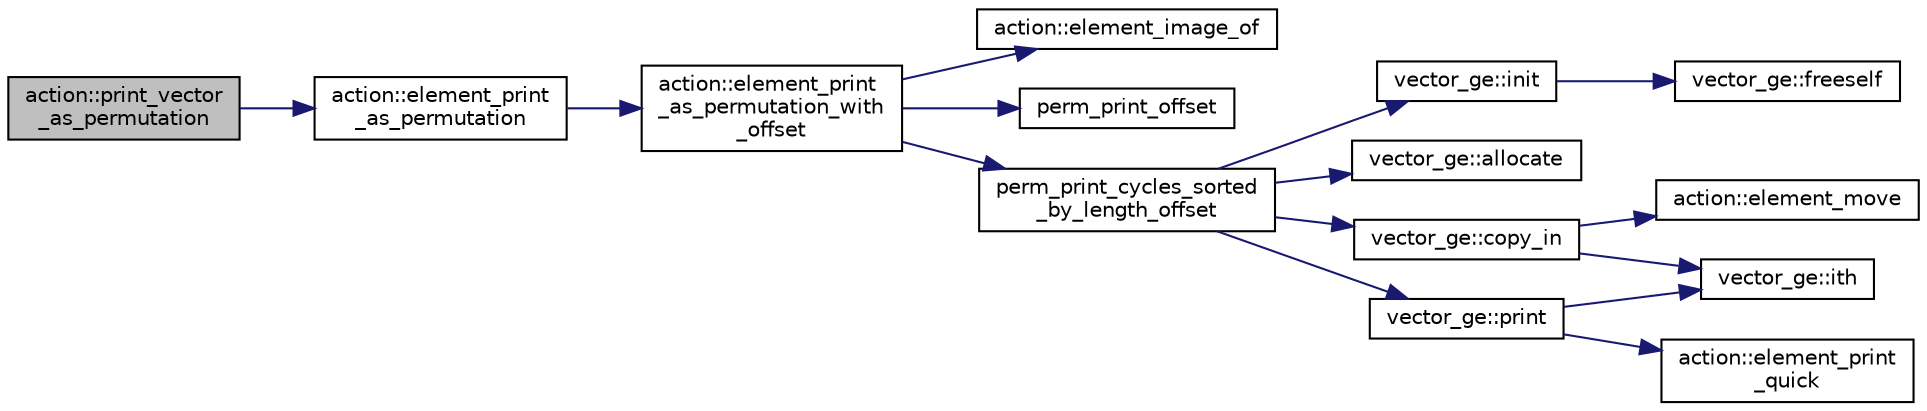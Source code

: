 digraph "action::print_vector_as_permutation"
{
  edge [fontname="Helvetica",fontsize="10",labelfontname="Helvetica",labelfontsize="10"];
  node [fontname="Helvetica",fontsize="10",shape=record];
  rankdir="LR";
  Node34131 [label="action::print_vector\l_as_permutation",height=0.2,width=0.4,color="black", fillcolor="grey75", style="filled", fontcolor="black"];
  Node34131 -> Node34132 [color="midnightblue",fontsize="10",style="solid",fontname="Helvetica"];
  Node34132 [label="action::element_print\l_as_permutation",height=0.2,width=0.4,color="black", fillcolor="white", style="filled",URL="$d2/d86/classaction.html#a2975618a8203187b688a67c947150bb8"];
  Node34132 -> Node34133 [color="midnightblue",fontsize="10",style="solid",fontname="Helvetica"];
  Node34133 [label="action::element_print\l_as_permutation_with\l_offset",height=0.2,width=0.4,color="black", fillcolor="white", style="filled",URL="$d2/d86/classaction.html#addd61d869434abaad431124a6d858396"];
  Node34133 -> Node34134 [color="midnightblue",fontsize="10",style="solid",fontname="Helvetica"];
  Node34134 [label="action::element_image_of",height=0.2,width=0.4,color="black", fillcolor="white", style="filled",URL="$d2/d86/classaction.html#ae09559d4537a048fc860f8a74a31393d"];
  Node34133 -> Node34135 [color="midnightblue",fontsize="10",style="solid",fontname="Helvetica"];
  Node34135 [label="perm_print_offset",height=0.2,width=0.4,color="black", fillcolor="white", style="filled",URL="$d2/d7c/combinatorics_8_c.html#ab87deef2ba9e4d2ce386a19eeaffecf3"];
  Node34133 -> Node34136 [color="midnightblue",fontsize="10",style="solid",fontname="Helvetica"];
  Node34136 [label="perm_print_cycles_sorted\l_by_length_offset",height=0.2,width=0.4,color="black", fillcolor="white", style="filled",URL="$d5/d90/action__global_8_c.html#a9d1f2e34879c04dbc45d08984a8066e3"];
  Node34136 -> Node34137 [color="midnightblue",fontsize="10",style="solid",fontname="Helvetica"];
  Node34137 [label="vector_ge::init",height=0.2,width=0.4,color="black", fillcolor="white", style="filled",URL="$d4/d6e/classvector__ge.html#afe1d6befd1f1501e6be34afbaa9d30a8"];
  Node34137 -> Node34138 [color="midnightblue",fontsize="10",style="solid",fontname="Helvetica"];
  Node34138 [label="vector_ge::freeself",height=0.2,width=0.4,color="black", fillcolor="white", style="filled",URL="$d4/d6e/classvector__ge.html#aa002e4b715cc73a9b8b367d29700b452"];
  Node34136 -> Node34139 [color="midnightblue",fontsize="10",style="solid",fontname="Helvetica"];
  Node34139 [label="vector_ge::allocate",height=0.2,width=0.4,color="black", fillcolor="white", style="filled",URL="$d4/d6e/classvector__ge.html#a35b062a9201b30f0a87bf87702d243ae"];
  Node34136 -> Node34140 [color="midnightblue",fontsize="10",style="solid",fontname="Helvetica"];
  Node34140 [label="vector_ge::copy_in",height=0.2,width=0.4,color="black", fillcolor="white", style="filled",URL="$d4/d6e/classvector__ge.html#ad02ebf2d4e8bbf095685aea921999145"];
  Node34140 -> Node34141 [color="midnightblue",fontsize="10",style="solid",fontname="Helvetica"];
  Node34141 [label="vector_ge::ith",height=0.2,width=0.4,color="black", fillcolor="white", style="filled",URL="$d4/d6e/classvector__ge.html#a1ff002e8b746a9beb119d57dcd4a15ff"];
  Node34140 -> Node34142 [color="midnightblue",fontsize="10",style="solid",fontname="Helvetica"];
  Node34142 [label="action::element_move",height=0.2,width=0.4,color="black", fillcolor="white", style="filled",URL="$d2/d86/classaction.html#a550947491bbb534d3d7951f50198a874"];
  Node34136 -> Node34143 [color="midnightblue",fontsize="10",style="solid",fontname="Helvetica"];
  Node34143 [label="vector_ge::print",height=0.2,width=0.4,color="black", fillcolor="white", style="filled",URL="$d4/d6e/classvector__ge.html#a0d260cce035c20b32d7989c50670aa8a"];
  Node34143 -> Node34144 [color="midnightblue",fontsize="10",style="solid",fontname="Helvetica"];
  Node34144 [label="action::element_print\l_quick",height=0.2,width=0.4,color="black", fillcolor="white", style="filled",URL="$d2/d86/classaction.html#a4844680cf6750396f76494a28655265b"];
  Node34143 -> Node34141 [color="midnightblue",fontsize="10",style="solid",fontname="Helvetica"];
}
